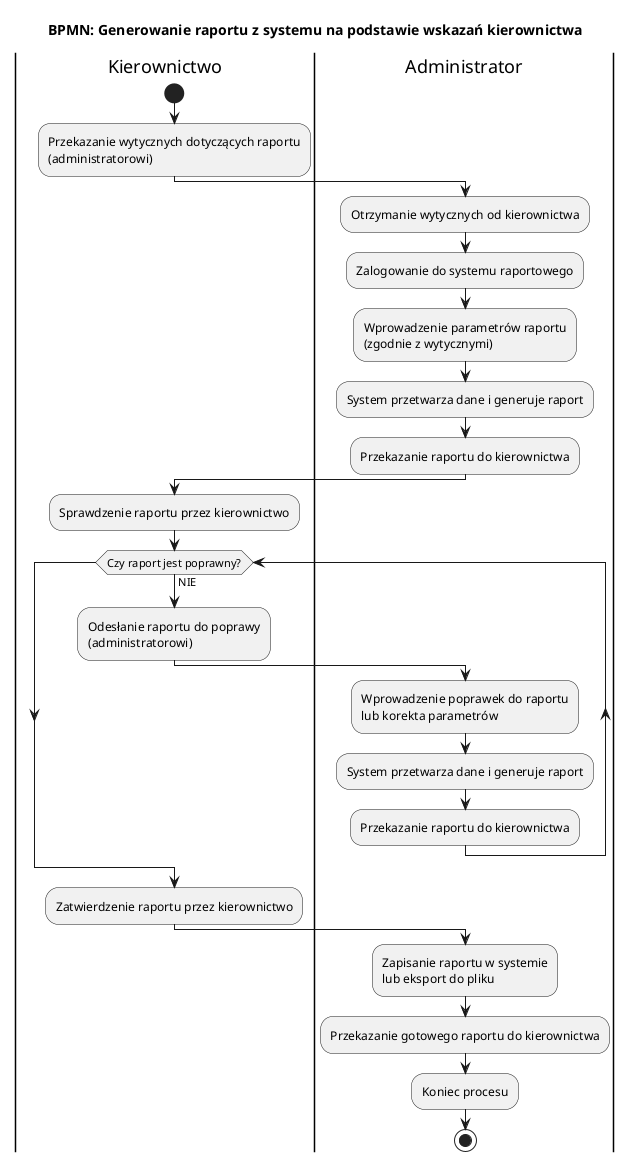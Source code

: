 @startuml
title BPMN: Generowanie raportu z systemu na podstawie wskazań kierownictwa

|Kierownictwo|
start
:Przekazanie wytycznych dotyczących raportu\n(administratorowi);
|Administrator|
:Otrzymanie wytycznych od kierownictwa;
:Zalogowanie do systemu raportowego;
:Wprowadzenie parametrów raportu\n(zgodnie z wytycznymi);
:System przetwarza dane i generuje raport;
:Przekazanie raportu do kierownictwa;
|Kierownictwo|
:Sprawdzenie raportu przez kierownictwo;
while (Czy raport jest poprawny?) is (NIE)
  :Odesłanie raportu do poprawy\n(administratorowi);
  |Administrator|
  :Wprowadzenie poprawek do raportu\nlub korekta parametrów;
  :System przetwarza dane i generuje raport;
  :Przekazanie raportu do kierownictwa;
  |Kierownictwo|
endwhile
:Zatwierdzenie raportu przez kierownictwo;
|Administrator|
:Zapisanie raportu w systemie\nlub eksport do pliku;
:Przekazanie gotowego raportu do kierownictwa;
:Koniec procesu;
stop
@enduml